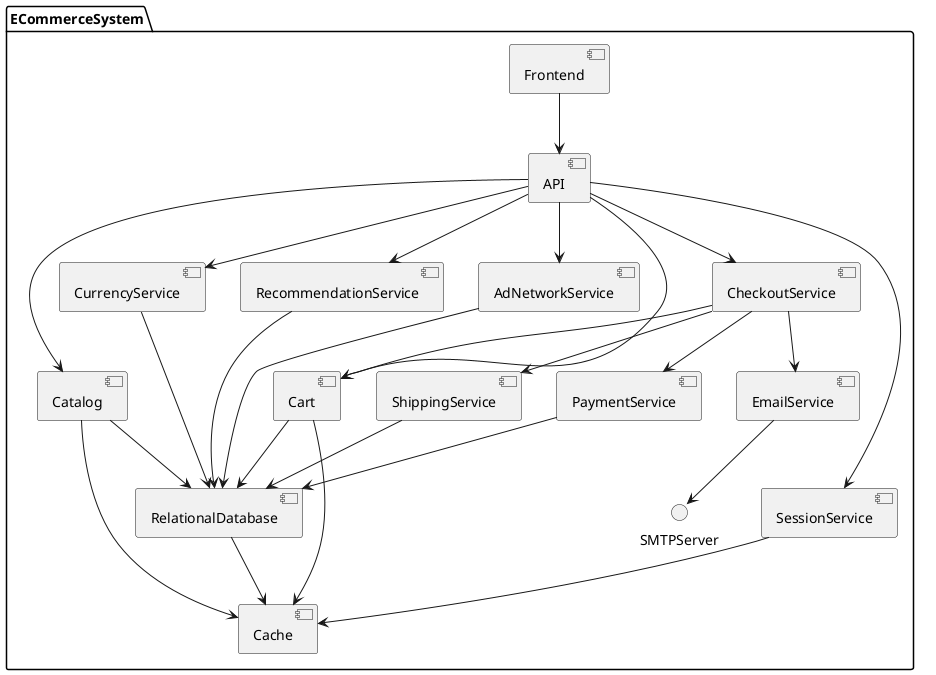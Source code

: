 @startuml
package ECommerceSystem {

    [Frontend]          as Frontend
    [API]           as API
    [SessionService]       as Session

    [Catalog]       as Catalog
    [Cart]          as Cart
    [CheckoutService]      as Checkout
    [PaymentService]       as Payment
    [ShippingService]      as Shipping
    [CurrencyService]      as Currency
    [RecommendationService] as Recommend
    [AdNetworkService]   as Ads
    [EmailService]         as Email

    [RelationalDatabase]   as DB
    [Cache]           as Cache

    Frontend --> API
    API --> Session
    Session --> Cache

    API --> Catalog
    API --> Cart
    API --> Checkout
    API --> Currency
    API --> Recommend
    API --> Ads

    Catalog --> DB
    Catalog --> Cache
    Cart --> DB
    Cart --> Cache

    Checkout --> Cart
    Checkout --> Payment
    Checkout --> Shipping
    Checkout --> Email

    Payment --> DB
    Shipping --> DB
    Currency --> DB
    Recommend --> DB
    Ads --> DB
    Email --> SMTPServer

    DB --> Cache
}
@enduml
